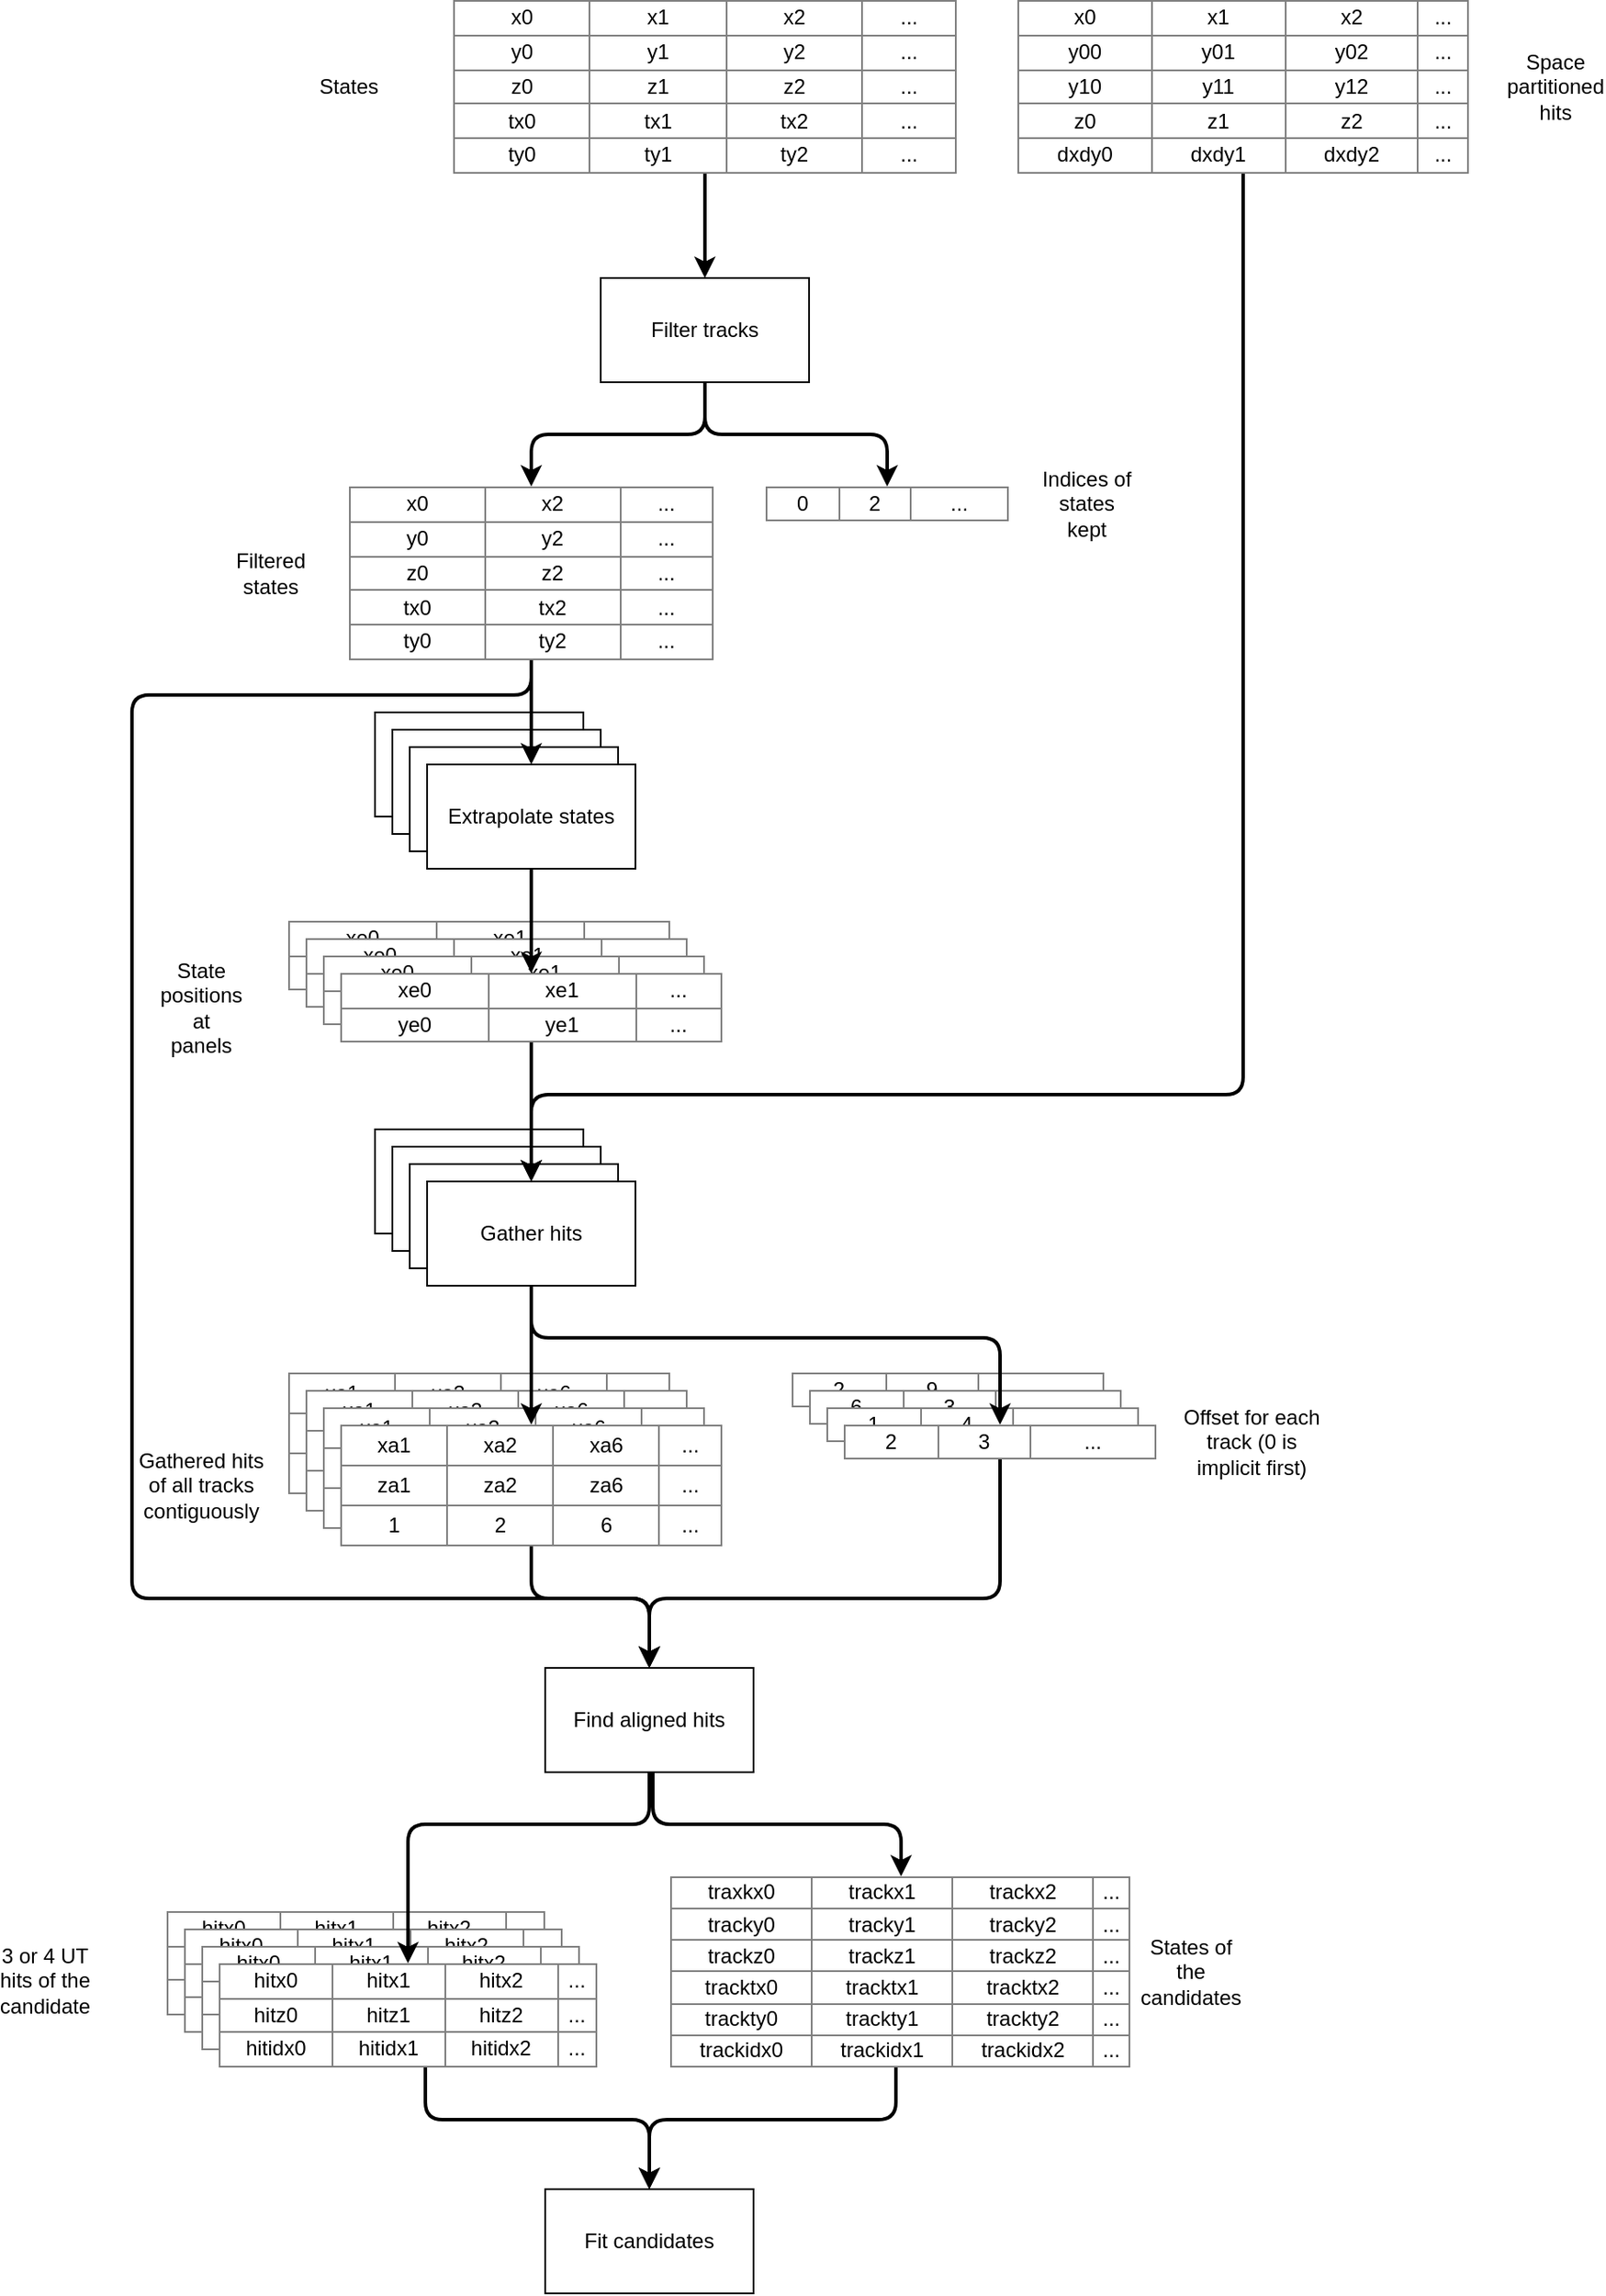 <mxfile version="11.0.5" type="github"><diagram id="eN3qdDdwqG-KMC1jKuXm" name="Page-1"><mxGraphModel dx="2272" dy="806" grid="1" gridSize="10" guides="1" tooltips="1" connect="1" arrows="1" fold="1" page="1" pageScale="1" pageWidth="850" pageHeight="1100" math="0" shadow="0"><root><mxCell id="0"/><mxCell id="1" parent="0"/><mxCell id="G22psH4XV7NMuzqCq_s3-2" value="&lt;table style=&quot;width: 100% ; height: 100% ; border-collapse: collapse&quot; width=&quot;100%&quot; border=&quot;1&quot;&gt;&lt;tbody&gt;&lt;tr&gt;&lt;td&gt;x0&lt;/td&gt;&lt;td&gt;x1&lt;/td&gt;&lt;td&gt;x2&lt;/td&gt;&lt;td&gt;...&lt;br&gt;&lt;/td&gt;&lt;/tr&gt;&lt;tr&gt;&lt;td&gt;y00&lt;/td&gt;&lt;td&gt;y01&lt;/td&gt;&lt;td&gt;y02&lt;/td&gt;&lt;td&gt;...&lt;br&gt;&lt;/td&gt;&lt;/tr&gt;&lt;tr&gt;&lt;td&gt;y10&lt;/td&gt;&lt;td&gt;y11&lt;/td&gt;&lt;td&gt;y12&lt;/td&gt;&lt;td&gt;...&lt;br&gt;&lt;/td&gt;&lt;/tr&gt;&lt;tr&gt;&lt;td&gt;z0&lt;br&gt;&lt;/td&gt;&lt;td&gt;z1&lt;br&gt;&lt;/td&gt;&lt;td&gt;z2&lt;/td&gt;&lt;td&gt;...&lt;br&gt;&lt;/td&gt;&lt;/tr&gt;&lt;tr&gt;&lt;td&gt;dxdy0&lt;br&gt;&lt;/td&gt;&lt;td&gt;dxdy1&lt;br&gt;&lt;/td&gt;&lt;td&gt;dxdy2&lt;/td&gt;&lt;td&gt;...&lt;br&gt;&lt;/td&gt;&lt;/tr&gt;&lt;/tbody&gt;&lt;/table&gt;" style="text;html=1;strokeColor=none;fillColor=none;overflow=fill;align=center;verticalAlign=middle;" vertex="1" parent="1"><mxGeometry x="480" y="80" width="260" height="100" as="geometry"/></mxCell><mxCell id="G22psH4XV7NMuzqCq_s3-3" value="&lt;table style=&quot;width: 100% ; height: 100% ; border-collapse: collapse&quot; width=&quot;100%&quot; border=&quot;1&quot;&gt;&lt;tbody&gt;&lt;tr&gt;&lt;td align=&quot;center&quot;&gt;x0&lt;/td&gt;&lt;td align=&quot;center&quot;&gt;x1&lt;/td&gt;&lt;td align=&quot;center&quot;&gt;x2&lt;/td&gt;&lt;td&gt;...&lt;br&gt;&lt;/td&gt;&lt;/tr&gt;&lt;tr&gt;&lt;td align=&quot;center&quot;&gt;y0&lt;/td&gt;&lt;td align=&quot;center&quot;&gt;y1&lt;/td&gt;&lt;td align=&quot;center&quot;&gt;y2&lt;/td&gt;&lt;td&gt;...&lt;br&gt;&lt;/td&gt;&lt;/tr&gt;&lt;tr&gt;&lt;td align=&quot;center&quot;&gt;z0&lt;/td&gt;&lt;td align=&quot;center&quot;&gt;z1&lt;/td&gt;&lt;td align=&quot;center&quot;&gt;z2&lt;/td&gt;&lt;td&gt;...&lt;br&gt;&lt;/td&gt;&lt;/tr&gt;&lt;tr&gt;&lt;td&gt;tx0&lt;br&gt;&lt;/td&gt;&lt;td&gt;tx1&lt;br&gt;&lt;/td&gt;&lt;td&gt;tx2&lt;br&gt;&lt;/td&gt;&lt;td&gt;...&lt;br&gt;&lt;/td&gt;&lt;/tr&gt;&lt;tr&gt;&lt;td&gt;ty0&lt;br&gt;&lt;/td&gt;&lt;td&gt;ty1&lt;br&gt;&lt;/td&gt;&lt;td&gt;ty2&lt;br&gt;&lt;/td&gt;&lt;td&gt;...&lt;br&gt;&lt;/td&gt;&lt;/tr&gt;&lt;/tbody&gt;&lt;/table&gt;" style="text;html=1;strokeColor=none;fillColor=none;overflow=fill;align=center;" vertex="1" parent="1"><mxGeometry x="155" y="80" width="290" height="100" as="geometry"/></mxCell><mxCell id="G22psH4XV7NMuzqCq_s3-4" value="Filter tracks" style="rounded=0;whiteSpace=wrap;html=1;align=center;" vertex="1" parent="1"><mxGeometry x="240" y="240" width="120" height="60" as="geometry"/></mxCell><mxCell id="G22psH4XV7NMuzqCq_s3-5" value="" style="endArrow=classic;html=1;edgeStyle=orthogonalEdgeStyle;strokeWidth=2;" edge="1" parent="1" source="G22psH4XV7NMuzqCq_s3-3" target="G22psH4XV7NMuzqCq_s3-4"><mxGeometry width="50" height="50" relative="1" as="geometry"><mxPoint x="70" y="470" as="sourcePoint"/><mxPoint x="120" y="420" as="targetPoint"/></mxGeometry></mxCell><mxCell id="G22psH4XV7NMuzqCq_s3-6" value="&lt;table style=&quot;width: 100% ; height: 100% ; border-collapse: collapse&quot; width=&quot;100%&quot; border=&quot;1&quot;&gt;&lt;tbody&gt;&lt;tr&gt;&lt;td align=&quot;center&quot;&gt;x0&lt;/td&gt;&lt;td align=&quot;center&quot;&gt;x2&lt;/td&gt;&lt;td&gt;...&lt;br&gt;&lt;/td&gt;&lt;/tr&gt;&lt;tr&gt;&lt;td align=&quot;center&quot;&gt;y0&lt;/td&gt;&lt;td align=&quot;center&quot;&gt;y2&lt;/td&gt;&lt;td&gt;...&lt;br&gt;&lt;/td&gt;&lt;/tr&gt;&lt;tr&gt;&lt;td align=&quot;center&quot;&gt;z0&lt;/td&gt;&lt;td align=&quot;center&quot;&gt;z2&lt;/td&gt;&lt;td&gt;...&lt;br&gt;&lt;/td&gt;&lt;/tr&gt;&lt;tr&gt;&lt;td&gt;tx0&lt;br&gt;&lt;/td&gt;&lt;td&gt;tx2&lt;br&gt;&lt;/td&gt;&lt;td&gt;...&lt;br&gt;&lt;/td&gt;&lt;/tr&gt;&lt;tr&gt;&lt;td&gt;ty0&lt;br&gt;&lt;/td&gt;&lt;td&gt;ty2&lt;br&gt;&lt;/td&gt;&lt;td&gt;...&lt;br&gt;&lt;/td&gt;&lt;/tr&gt;&lt;/tbody&gt;&lt;/table&gt;" style="text;html=1;strokeColor=none;fillColor=none;overflow=fill;align=center;" vertex="1" parent="1"><mxGeometry x="95" y="360" width="210" height="100" as="geometry"/></mxCell><mxCell id="G22psH4XV7NMuzqCq_s3-7" value="" style="endArrow=classic;html=1;edgeStyle=orthogonalEdgeStyle;strokeWidth=2;" edge="1" parent="1" source="G22psH4XV7NMuzqCq_s3-4" target="G22psH4XV7NMuzqCq_s3-6"><mxGeometry width="50" height="50" relative="1" as="geometry"><mxPoint x="340" y="190" as="sourcePoint"/><mxPoint x="340" y="290" as="targetPoint"/></mxGeometry></mxCell><mxCell id="G22psH4XV7NMuzqCq_s3-8" value="&lt;table style=&quot;width: 100% ; height: 100% ; border-collapse: collapse&quot; width=&quot;100%&quot; border=&quot;1&quot;&gt;&lt;tbody&gt;&lt;tr&gt;&lt;td align=&quot;center&quot;&gt;0&lt;/td&gt;&lt;td align=&quot;center&quot;&gt;2&lt;/td&gt;&lt;td align=&quot;center&quot;&gt;...&lt;/td&gt;&lt;/tr&gt;&lt;/tbody&gt;&lt;/table&gt;" style="text;html=1;strokeColor=none;fillColor=none;overflow=fill;align=center;" vertex="1" parent="1"><mxGeometry x="335" y="360" width="140" height="20" as="geometry"/></mxCell><mxCell id="G22psH4XV7NMuzqCq_s3-9" value="" style="endArrow=classic;html=1;edgeStyle=orthogonalEdgeStyle;strokeWidth=2;" edge="1" parent="1" source="G22psH4XV7NMuzqCq_s3-4" target="G22psH4XV7NMuzqCq_s3-8"><mxGeometry width="50" height="50" relative="1" as="geometry"><mxPoint x="340" y="310" as="sourcePoint"/><mxPoint x="210" y="370" as="targetPoint"/><Array as="points"><mxPoint x="300" y="330"/><mxPoint x="405" y="330"/></Array></mxGeometry></mxCell><mxCell id="G22psH4XV7NMuzqCq_s3-10" value="States" style="text;html=1;strokeColor=none;fillColor=none;align=center;verticalAlign=middle;whiteSpace=wrap;rounded=0;" vertex="1" parent="1"><mxGeometry x="75" y="120" width="40" height="20" as="geometry"/></mxCell><mxCell id="G22psH4XV7NMuzqCq_s3-11" value="Filtered states" style="text;html=1;strokeColor=none;fillColor=none;align=center;verticalAlign=middle;whiteSpace=wrap;rounded=0;" vertex="1" parent="1"><mxGeometry x="30" y="400" width="40" height="20" as="geometry"/></mxCell><mxCell id="G22psH4XV7NMuzqCq_s3-12" value="Indices of states kept" style="text;html=1;strokeColor=none;fillColor=none;align=center;verticalAlign=middle;whiteSpace=wrap;rounded=0;" vertex="1" parent="1"><mxGeometry x="490" y="360" width="60" height="20" as="geometry"/></mxCell><mxCell id="G22psH4XV7NMuzqCq_s3-13" value="Extrapolate states" style="rounded=0;whiteSpace=wrap;html=1;align=center;" vertex="1" parent="1"><mxGeometry x="110" y="490" width="120" height="60" as="geometry"/></mxCell><mxCell id="G22psH4XV7NMuzqCq_s3-14" value="Extrapolate states" style="rounded=0;whiteSpace=wrap;html=1;align=center;" vertex="1" parent="1"><mxGeometry x="120" y="500" width="120" height="60" as="geometry"/></mxCell><mxCell id="G22psH4XV7NMuzqCq_s3-15" value="Extrapolate states" style="rounded=0;whiteSpace=wrap;html=1;align=center;" vertex="1" parent="1"><mxGeometry x="130" y="510" width="120" height="60" as="geometry"/></mxCell><mxCell id="G22psH4XV7NMuzqCq_s3-16" value="Extrapolate states" style="rounded=0;whiteSpace=wrap;html=1;align=center;" vertex="1" parent="1"><mxGeometry x="140" y="520" width="120" height="60" as="geometry"/></mxCell><mxCell id="G22psH4XV7NMuzqCq_s3-17" value="" style="endArrow=classic;html=1;edgeStyle=orthogonalEdgeStyle;strokeWidth=2;" edge="1" parent="1" source="G22psH4XV7NMuzqCq_s3-6" target="G22psH4XV7NMuzqCq_s3-16"><mxGeometry width="50" height="50" relative="1" as="geometry"><mxPoint x="340" y="310" as="sourcePoint"/><mxPoint x="210" y="370" as="targetPoint"/></mxGeometry></mxCell><mxCell id="G22psH4XV7NMuzqCq_s3-18" value="&lt;table style=&quot;width: 100% ; height: 100% ; border-collapse: collapse&quot; width=&quot;100%&quot; border=&quot;1&quot;&gt;&lt;tbody&gt;&lt;tr&gt;&lt;td align=&quot;center&quot;&gt;xe0&lt;/td&gt;&lt;td align=&quot;center&quot;&gt;xe1&lt;/td&gt;&lt;td align=&quot;center&quot;&gt;...&lt;/td&gt;&lt;/tr&gt;&lt;tr&gt;&lt;td align=&quot;center&quot;&gt;ye0&lt;/td&gt;&lt;td align=&quot;center&quot;&gt;ye1&lt;/td&gt;&lt;td align=&quot;center&quot;&gt;...&lt;/td&gt;&lt;/tr&gt;&lt;/tbody&gt;&lt;/table&gt;" style="text;html=1;strokeColor=none;fillColor=#ffffff;overflow=fill;align=center;" vertex="1" parent="1"><mxGeometry x="60" y="610" width="220" height="40" as="geometry"/></mxCell><mxCell id="G22psH4XV7NMuzqCq_s3-19" value="&lt;table style=&quot;width: 100% ; height: 100% ; border-collapse: collapse&quot; width=&quot;100%&quot; border=&quot;1&quot;&gt;&lt;tbody&gt;&lt;tr&gt;&lt;td align=&quot;center&quot;&gt;xe0&lt;/td&gt;&lt;td align=&quot;center&quot;&gt;xe1&lt;/td&gt;&lt;td align=&quot;center&quot;&gt;...&lt;/td&gt;&lt;/tr&gt;&lt;tr&gt;&lt;td align=&quot;center&quot;&gt;ye0&lt;/td&gt;&lt;td align=&quot;center&quot;&gt;ye1&lt;/td&gt;&lt;td align=&quot;center&quot;&gt;...&lt;/td&gt;&lt;/tr&gt;&lt;/tbody&gt;&lt;/table&gt;" style="text;html=1;strokeColor=none;fillColor=#ffffff;overflow=fill;align=center;" vertex="1" parent="1"><mxGeometry x="70" y="620" width="220" height="40" as="geometry"/></mxCell><mxCell id="G22psH4XV7NMuzqCq_s3-20" value="&lt;table style=&quot;width: 100% ; height: 100% ; border-collapse: collapse&quot; width=&quot;100%&quot; border=&quot;1&quot;&gt;&lt;tbody&gt;&lt;tr&gt;&lt;td align=&quot;center&quot;&gt;xe0&lt;/td&gt;&lt;td align=&quot;center&quot;&gt;xe1&lt;/td&gt;&lt;td align=&quot;center&quot;&gt;...&lt;/td&gt;&lt;/tr&gt;&lt;tr&gt;&lt;td align=&quot;center&quot;&gt;ye0&lt;/td&gt;&lt;td align=&quot;center&quot;&gt;ye1&lt;/td&gt;&lt;td align=&quot;center&quot;&gt;...&lt;/td&gt;&lt;/tr&gt;&lt;/tbody&gt;&lt;/table&gt;" style="text;html=1;strokeColor=none;fillColor=#ffffff;overflow=fill;align=center;" vertex="1" parent="1"><mxGeometry x="80" y="630" width="220" height="40" as="geometry"/></mxCell><mxCell id="G22psH4XV7NMuzqCq_s3-21" value="&lt;table style=&quot;width: 100% ; height: 100% ; border-collapse: collapse&quot; width=&quot;100%&quot; border=&quot;1&quot;&gt;&lt;tbody&gt;&lt;tr&gt;&lt;td align=&quot;center&quot;&gt;xe0&lt;/td&gt;&lt;td align=&quot;center&quot;&gt;xe1&lt;/td&gt;&lt;td align=&quot;center&quot;&gt;...&lt;/td&gt;&lt;/tr&gt;&lt;tr&gt;&lt;td align=&quot;center&quot;&gt;ye0&lt;/td&gt;&lt;td align=&quot;center&quot;&gt;ye1&lt;/td&gt;&lt;td align=&quot;center&quot;&gt;...&lt;/td&gt;&lt;/tr&gt;&lt;/tbody&gt;&lt;/table&gt;" style="text;html=1;strokeColor=none;fillColor=#ffffff;overflow=fill;align=center;" vertex="1" parent="1"><mxGeometry x="90" y="640" width="220" height="40" as="geometry"/></mxCell><mxCell id="G22psH4XV7NMuzqCq_s3-22" value="" style="endArrow=classic;html=1;edgeStyle=orthogonalEdgeStyle;strokeWidth=2;" edge="1" parent="1" source="G22psH4XV7NMuzqCq_s3-16" target="G22psH4XV7NMuzqCq_s3-21"><mxGeometry width="50" height="50" relative="1" as="geometry"><mxPoint x="210" y="470" as="sourcePoint"/><mxPoint x="210" y="530" as="targetPoint"/></mxGeometry></mxCell><mxCell id="G22psH4XV7NMuzqCq_s3-24" value="State positions at panels" style="text;html=1;strokeColor=none;fillColor=none;align=center;verticalAlign=middle;whiteSpace=wrap;rounded=0;" vertex="1" parent="1"><mxGeometry x="-10" y="650" width="40" height="20" as="geometry"/></mxCell><mxCell id="G22psH4XV7NMuzqCq_s3-25" value="Gather hits" style="rounded=0;whiteSpace=wrap;html=1;fillColor=#ffffff;align=center;" vertex="1" parent="1"><mxGeometry x="110" y="730" width="120" height="60" as="geometry"/></mxCell><mxCell id="G22psH4XV7NMuzqCq_s3-26" value="Space partitioned hits" style="text;html=1;strokeColor=none;fillColor=none;align=center;verticalAlign=middle;whiteSpace=wrap;rounded=0;" vertex="1" parent="1"><mxGeometry x="770" y="120" width="40" height="20" as="geometry"/></mxCell><mxCell id="G22psH4XV7NMuzqCq_s3-30" value="&lt;table style=&quot;width: 100% ; height: 100% ; border-collapse: collapse&quot; width=&quot;100%&quot; border=&quot;1&quot;&gt;&lt;tbody&gt;&lt;tr&gt;&lt;td align=&quot;center&quot;&gt;xa1&lt;/td&gt;&lt;td align=&quot;center&quot;&gt;xa2&lt;/td&gt;&lt;td align=&quot;center&quot;&gt;xa6&lt;/td&gt;&lt;td&gt;...&lt;/td&gt;&lt;/tr&gt;&lt;tr&gt;&lt;td align=&quot;center&quot;&gt;za1&lt;/td&gt;&lt;td align=&quot;center&quot;&gt;za2&lt;/td&gt;&lt;td align=&quot;center&quot;&gt;za6&lt;/td&gt;&lt;td&gt;...&lt;br&gt;&lt;/td&gt;&lt;/tr&gt;&lt;tr&gt;&lt;td align=&quot;center&quot;&gt;1&lt;/td&gt;&lt;td align=&quot;center&quot;&gt;2&lt;/td&gt;&lt;td align=&quot;center&quot;&gt;6&lt;/td&gt;&lt;td&gt;...&lt;br&gt;&lt;/td&gt;&lt;/tr&gt;&lt;/tbody&gt;&lt;/table&gt;" style="text;html=1;strokeColor=none;fillColor=#ffffff;overflow=fill;align=center;" vertex="1" parent="1"><mxGeometry x="60" y="870" width="220" height="70" as="geometry"/></mxCell><mxCell id="G22psH4XV7NMuzqCq_s3-32" value="&lt;table style=&quot;width: 100% ; height: 100% ; border-collapse: collapse&quot; width=&quot;100%&quot; border=&quot;1&quot;&gt;&lt;tbody&gt;&lt;tr&gt;&lt;td align=&quot;center&quot;&gt;2&lt;/td&gt;&lt;td align=&quot;center&quot;&gt;9&lt;br&gt;&lt;/td&gt;&lt;td align=&quot;center&quot;&gt;...&lt;/td&gt;&lt;/tr&gt;&lt;/tbody&gt;&lt;/table&gt;" style="text;html=1;strokeColor=none;fillColor=#ffffff;overflow=fill;align=center;" vertex="1" parent="1"><mxGeometry x="350" y="870" width="180" height="20" as="geometry"/></mxCell><mxCell id="G22psH4XV7NMuzqCq_s3-33" value="Gathered hits of all tracks contiguously" style="text;html=1;strokeColor=none;fillColor=none;align=center;verticalAlign=middle;whiteSpace=wrap;rounded=0;" vertex="1" parent="1"><mxGeometry x="-30" y="925" width="80" height="20" as="geometry"/></mxCell><mxCell id="G22psH4XV7NMuzqCq_s3-34" value="Offset for each track (0 is implicit first)" style="text;html=1;strokeColor=none;fillColor=none;align=center;verticalAlign=middle;whiteSpace=wrap;rounded=0;" vertex="1" parent="1"><mxGeometry x="570" y="890" width="90" height="40" as="geometry"/></mxCell><mxCell id="G22psH4XV7NMuzqCq_s3-37" value="&lt;table style=&quot;width: 100% ; height: 100% ; border-collapse: collapse&quot; width=&quot;100%&quot; border=&quot;1&quot;&gt;&lt;tbody&gt;&lt;tr&gt;&lt;td align=&quot;center&quot;&gt;6&lt;br&gt;&lt;/td&gt;&lt;td align=&quot;center&quot;&gt;3&lt;/td&gt;&lt;td align=&quot;center&quot;&gt;...&lt;/td&gt;&lt;/tr&gt;&lt;/tbody&gt;&lt;/table&gt;" style="text;html=1;strokeColor=none;fillColor=#ffffff;overflow=fill;align=center;" vertex="1" parent="1"><mxGeometry x="360" y="880" width="180" height="20" as="geometry"/></mxCell><mxCell id="G22psH4XV7NMuzqCq_s3-38" value="&lt;table style=&quot;width: 100% ; height: 100% ; border-collapse: collapse&quot; width=&quot;100%&quot; border=&quot;1&quot;&gt;&lt;tbody&gt;&lt;tr&gt;&lt;td align=&quot;center&quot;&gt;1&lt;/td&gt;&lt;td align=&quot;center&quot;&gt;4&lt;br&gt;&lt;/td&gt;&lt;td align=&quot;center&quot;&gt;...&lt;/td&gt;&lt;/tr&gt;&lt;/tbody&gt;&lt;/table&gt;" style="text;html=1;strokeColor=none;fillColor=#ffffff;overflow=fill;align=center;" vertex="1" parent="1"><mxGeometry x="370" y="890" width="180" height="20" as="geometry"/></mxCell><mxCell id="G22psH4XV7NMuzqCq_s3-39" value="&lt;table style=&quot;width: 100% ; height: 100% ; border-collapse: collapse&quot; width=&quot;100%&quot; border=&quot;1&quot;&gt;&lt;tbody&gt;&lt;tr&gt;&lt;td align=&quot;center&quot;&gt;2&lt;/td&gt;&lt;td align=&quot;center&quot;&gt;3&lt;/td&gt;&lt;td align=&quot;center&quot;&gt;...&lt;/td&gt;&lt;/tr&gt;&lt;/tbody&gt;&lt;/table&gt;" style="text;html=1;strokeColor=none;fillColor=#ffffff;overflow=fill;align=center;" vertex="1" parent="1"><mxGeometry x="380" y="900" width="180" height="20" as="geometry"/></mxCell><mxCell id="G22psH4XV7NMuzqCq_s3-40" value="&lt;table style=&quot;width: 100% ; height: 100% ; border-collapse: collapse&quot; width=&quot;100%&quot; border=&quot;1&quot;&gt;&lt;tbody&gt;&lt;tr&gt;&lt;td align=&quot;center&quot;&gt;xa1&lt;/td&gt;&lt;td align=&quot;center&quot;&gt;xa2&lt;/td&gt;&lt;td align=&quot;center&quot;&gt;xa6&lt;/td&gt;&lt;td&gt;...&lt;/td&gt;&lt;/tr&gt;&lt;tr&gt;&lt;td align=&quot;center&quot;&gt;za1&lt;/td&gt;&lt;td align=&quot;center&quot;&gt;za2&lt;/td&gt;&lt;td align=&quot;center&quot;&gt;za6&lt;/td&gt;&lt;td&gt;...&lt;br&gt;&lt;/td&gt;&lt;/tr&gt;&lt;tr&gt;&lt;td align=&quot;center&quot;&gt;1&lt;/td&gt;&lt;td align=&quot;center&quot;&gt;2&lt;/td&gt;&lt;td align=&quot;center&quot;&gt;6&lt;/td&gt;&lt;td&gt;...&lt;br&gt;&lt;/td&gt;&lt;/tr&gt;&lt;/tbody&gt;&lt;/table&gt;" style="text;html=1;strokeColor=none;fillColor=#ffffff;overflow=fill;align=center;" vertex="1" parent="1"><mxGeometry x="70" y="880" width="220" height="70" as="geometry"/></mxCell><mxCell id="G22psH4XV7NMuzqCq_s3-41" value="&lt;table style=&quot;width: 100% ; height: 100% ; border-collapse: collapse&quot; width=&quot;100%&quot; border=&quot;1&quot;&gt;&lt;tbody&gt;&lt;tr&gt;&lt;td align=&quot;center&quot;&gt;xa1&lt;/td&gt;&lt;td align=&quot;center&quot;&gt;xa2&lt;/td&gt;&lt;td align=&quot;center&quot;&gt;xa6&lt;/td&gt;&lt;td&gt;...&lt;/td&gt;&lt;/tr&gt;&lt;tr&gt;&lt;td align=&quot;center&quot;&gt;za1&lt;/td&gt;&lt;td align=&quot;center&quot;&gt;za2&lt;/td&gt;&lt;td align=&quot;center&quot;&gt;za6&lt;/td&gt;&lt;td&gt;...&lt;br&gt;&lt;/td&gt;&lt;/tr&gt;&lt;tr&gt;&lt;td align=&quot;center&quot;&gt;1&lt;/td&gt;&lt;td align=&quot;center&quot;&gt;2&lt;/td&gt;&lt;td align=&quot;center&quot;&gt;6&lt;/td&gt;&lt;td&gt;...&lt;br&gt;&lt;/td&gt;&lt;/tr&gt;&lt;/tbody&gt;&lt;/table&gt;" style="text;html=1;strokeColor=none;fillColor=#ffffff;overflow=fill;align=center;" vertex="1" parent="1"><mxGeometry x="80" y="890" width="220" height="70" as="geometry"/></mxCell><mxCell id="G22psH4XV7NMuzqCq_s3-42" value="&lt;table style=&quot;width: 100% ; height: 100% ; border-collapse: collapse&quot; width=&quot;100%&quot; border=&quot;1&quot;&gt;&lt;tbody&gt;&lt;tr&gt;&lt;td align=&quot;center&quot;&gt;xa1&lt;/td&gt;&lt;td align=&quot;center&quot;&gt;xa2&lt;/td&gt;&lt;td align=&quot;center&quot;&gt;xa6&lt;/td&gt;&lt;td&gt;...&lt;/td&gt;&lt;/tr&gt;&lt;tr&gt;&lt;td align=&quot;center&quot;&gt;za1&lt;/td&gt;&lt;td align=&quot;center&quot;&gt;za2&lt;/td&gt;&lt;td align=&quot;center&quot;&gt;za6&lt;/td&gt;&lt;td&gt;...&lt;br&gt;&lt;/td&gt;&lt;/tr&gt;&lt;tr&gt;&lt;td align=&quot;center&quot;&gt;1&lt;/td&gt;&lt;td align=&quot;center&quot;&gt;2&lt;/td&gt;&lt;td align=&quot;center&quot;&gt;6&lt;/td&gt;&lt;td&gt;...&lt;br&gt;&lt;/td&gt;&lt;/tr&gt;&lt;/tbody&gt;&lt;/table&gt;" style="text;html=1;strokeColor=none;fillColor=#ffffff;overflow=fill;align=center;" vertex="1" parent="1"><mxGeometry x="90" y="900" width="220" height="70" as="geometry"/></mxCell><mxCell id="G22psH4XV7NMuzqCq_s3-46" value="Gather hits" style="rounded=0;whiteSpace=wrap;html=1;fillColor=#ffffff;align=center;" vertex="1" parent="1"><mxGeometry x="120" y="740" width="120" height="60" as="geometry"/></mxCell><mxCell id="G22psH4XV7NMuzqCq_s3-47" value="Gather hits" style="rounded=0;whiteSpace=wrap;html=1;fillColor=#ffffff;align=center;" vertex="1" parent="1"><mxGeometry x="130" y="750" width="120" height="60" as="geometry"/></mxCell><mxCell id="G22psH4XV7NMuzqCq_s3-48" value="Gather hits" style="rounded=0;whiteSpace=wrap;html=1;fillColor=#ffffff;align=center;" vertex="1" parent="1"><mxGeometry x="140" y="760" width="120" height="60" as="geometry"/></mxCell><mxCell id="G22psH4XV7NMuzqCq_s3-29" value="" style="endArrow=classic;html=1;edgeStyle=orthogonalEdgeStyle;strokeWidth=2;" edge="1" parent="1" source="G22psH4XV7NMuzqCq_s3-2" target="G22psH4XV7NMuzqCq_s3-48"><mxGeometry width="50" height="50" relative="1" as="geometry"><mxPoint x="220" y="600" as="sourcePoint"/><mxPoint x="320" y="760" as="targetPoint"/><Array as="points"><mxPoint x="610" y="710"/><mxPoint x="200" y="710"/></Array></mxGeometry></mxCell><mxCell id="G22psH4XV7NMuzqCq_s3-28" value="" style="endArrow=classic;html=1;edgeStyle=orthogonalEdgeStyle;strokeWidth=2;" edge="1" parent="1" source="G22psH4XV7NMuzqCq_s3-21" target="G22psH4XV7NMuzqCq_s3-48"><mxGeometry width="50" height="50" relative="1" as="geometry"><mxPoint x="210" y="590" as="sourcePoint"/><mxPoint x="210" y="650" as="targetPoint"/></mxGeometry></mxCell><mxCell id="G22psH4XV7NMuzqCq_s3-50" value="" style="endArrow=classic;html=1;edgeStyle=orthogonalEdgeStyle;strokeWidth=2;" edge="1" parent="1" source="G22psH4XV7NMuzqCq_s3-48" target="G22psH4XV7NMuzqCq_s3-42"><mxGeometry width="50" height="50" relative="1" as="geometry"><mxPoint x="210" y="690" as="sourcePoint"/><mxPoint x="210" y="770" as="targetPoint"/></mxGeometry></mxCell><mxCell id="G22psH4XV7NMuzqCq_s3-51" value="" style="endArrow=classic;html=1;edgeStyle=orthogonalEdgeStyle;strokeWidth=2;" edge="1" parent="1" source="G22psH4XV7NMuzqCq_s3-48" target="G22psH4XV7NMuzqCq_s3-39"><mxGeometry width="50" height="50" relative="1" as="geometry"><mxPoint x="210" y="830" as="sourcePoint"/><mxPoint x="210" y="910" as="targetPoint"/><Array as="points"><mxPoint x="200" y="850"/><mxPoint x="470" y="850"/></Array></mxGeometry></mxCell><mxCell id="G22psH4XV7NMuzqCq_s3-53" value="Find aligned hits" style="rounded=0;whiteSpace=wrap;html=1;fillColor=#ffffff;align=center;" vertex="1" parent="1"><mxGeometry x="208" y="1040" width="120" height="60" as="geometry"/></mxCell><mxCell id="G22psH4XV7NMuzqCq_s3-54" value="" style="endArrow=classic;html=1;edgeStyle=orthogonalEdgeStyle;strokeWidth=2;" edge="1" parent="1" source="G22psH4XV7NMuzqCq_s3-42" target="G22psH4XV7NMuzqCq_s3-53"><mxGeometry width="50" height="50" relative="1" as="geometry"><mxPoint x="210" y="830" as="sourcePoint"/><mxPoint x="420" y="1000" as="targetPoint"/><Array as="points"><mxPoint x="200" y="1000"/><mxPoint x="268" y="1000"/></Array></mxGeometry></mxCell><mxCell id="G22psH4XV7NMuzqCq_s3-55" value="" style="endArrow=classic;html=1;edgeStyle=orthogonalEdgeStyle;strokeWidth=2;" edge="1" parent="1" source="G22psH4XV7NMuzqCq_s3-39" target="G22psH4XV7NMuzqCq_s3-53"><mxGeometry width="50" height="50" relative="1" as="geometry"><mxPoint x="210" y="980" as="sourcePoint"/><mxPoint x="310" y="1050" as="targetPoint"/><Array as="points"><mxPoint x="470" y="1000"/><mxPoint x="268" y="1000"/></Array></mxGeometry></mxCell><mxCell id="G22psH4XV7NMuzqCq_s3-56" value="" style="endArrow=classic;html=1;edgeStyle=orthogonalEdgeStyle;strokeWidth=2;" edge="1" parent="1" source="G22psH4XV7NMuzqCq_s3-6" target="G22psH4XV7NMuzqCq_s3-53"><mxGeometry width="50" height="50" relative="1" as="geometry"><mxPoint x="480" y="930" as="sourcePoint"/><mxPoint x="310" y="1050" as="targetPoint"/><Array as="points"><mxPoint x="200" y="480"/><mxPoint x="-30" y="480"/><mxPoint x="-30" y="1000"/><mxPoint x="268" y="1000"/></Array></mxGeometry></mxCell><mxCell id="G22psH4XV7NMuzqCq_s3-57" value="&lt;table style=&quot;width: 100% ; height: 100% ; border-collapse: collapse&quot; width=&quot;100%&quot; border=&quot;1&quot;&gt;&lt;tbody&gt;&lt;tr&gt;&lt;td align=&quot;center&quot;&gt;hitx0&lt;/td&gt;&lt;td align=&quot;center&quot;&gt;hitx1&lt;/td&gt;&lt;td align=&quot;center&quot;&gt;hitx2&lt;/td&gt;&lt;td&gt;...&lt;br&gt;&lt;/td&gt;&lt;/tr&gt;&lt;tr&gt;&lt;td align=&quot;center&quot;&gt;hitz0&lt;/td&gt;&lt;td align=&quot;center&quot;&gt;hitz1&lt;/td&gt;&lt;td align=&quot;center&quot;&gt;hitz2&lt;/td&gt;&lt;td&gt;...&lt;br&gt;&lt;/td&gt;&lt;/tr&gt;&lt;tr&gt;&lt;td align=&quot;center&quot;&gt;hitidx0&lt;/td&gt;&lt;td align=&quot;center&quot;&gt;hitidx1&lt;br&gt;&lt;/td&gt;&lt;td align=&quot;center&quot;&gt;hitidx2&lt;/td&gt;&lt;td&gt;...&lt;br&gt;&lt;/td&gt;&lt;/tr&gt;&lt;/tbody&gt;&lt;/table&gt;" style="text;html=1;strokeColor=none;fillColor=#ffffff;overflow=fill;align=center;" vertex="1" parent="1"><mxGeometry x="-10" y="1180" width="218" height="60" as="geometry"/></mxCell><mxCell id="G22psH4XV7NMuzqCq_s3-59" value="&lt;table style=&quot;width: 100% ; height: 100% ; border-collapse: collapse&quot; width=&quot;100%&quot; border=&quot;1&quot;&gt;&lt;tbody&gt;&lt;tr&gt;&lt;td align=&quot;center&quot;&gt;traxkx0&lt;/td&gt;&lt;td align=&quot;center&quot;&gt;trackx1&lt;/td&gt;&lt;td align=&quot;center&quot;&gt;trackx2&lt;/td&gt;&lt;td&gt;...&lt;br&gt;&lt;/td&gt;&lt;/tr&gt;&lt;tr&gt;&lt;td align=&quot;center&quot;&gt;tracky0&lt;/td&gt;&lt;td align=&quot;center&quot;&gt;tracky1&lt;/td&gt;&lt;td align=&quot;center&quot;&gt;tracky2&lt;br&gt;&lt;/td&gt;&lt;td&gt;...&lt;br&gt;&lt;/td&gt;&lt;/tr&gt;&lt;tr&gt;&lt;td align=&quot;center&quot;&gt;trackz0&lt;br&gt;&lt;/td&gt;&lt;td align=&quot;center&quot;&gt;trackz1&lt;br&gt;&lt;/td&gt;&lt;td align=&quot;center&quot;&gt;trackz2&lt;br&gt;&lt;/td&gt;&lt;td&gt;...&lt;br&gt;&lt;/td&gt;&lt;/tr&gt;&lt;tr&gt;&lt;td&gt;tracktx0&lt;br&gt;&lt;/td&gt;&lt;td&gt;tracktx1&lt;br&gt;&lt;/td&gt;&lt;td&gt;tracktx2&lt;br&gt;&lt;/td&gt;&lt;td&gt;...&lt;br&gt;&lt;/td&gt;&lt;/tr&gt;&lt;tr&gt;&lt;td&gt;trackty0&lt;br&gt;&lt;/td&gt;&lt;td&gt;trackty1&lt;br&gt;&lt;/td&gt;&lt;td&gt;trackty2&lt;br&gt;&lt;/td&gt;&lt;td&gt;...&lt;br&gt;&lt;/td&gt;&lt;/tr&gt;&lt;tr&gt;&lt;td&gt;trackidx0&lt;br&gt;&lt;/td&gt;&lt;td&gt;trackidx1&lt;br&gt;&lt;/td&gt;&lt;td&gt;trackidx2&lt;br&gt;&lt;/td&gt;&lt;td&gt;...&lt;br&gt;&lt;/td&gt;&lt;/tr&gt;&lt;/tbody&gt;&lt;/table&gt;" style="text;html=1;strokeColor=none;fillColor=#ffffff;overflow=fill;align=center;" vertex="1" parent="1"><mxGeometry x="280" y="1160" width="265" height="110" as="geometry"/></mxCell><mxCell id="G22psH4XV7NMuzqCq_s3-60" value="&lt;table style=&quot;width: 100% ; height: 100% ; border-collapse: collapse&quot; width=&quot;100%&quot; border=&quot;1&quot;&gt;&lt;tbody&gt;&lt;tr&gt;&lt;td align=&quot;center&quot;&gt;hitx0&lt;/td&gt;&lt;td align=&quot;center&quot;&gt;hitx1&lt;/td&gt;&lt;td align=&quot;center&quot;&gt;hitx2&lt;/td&gt;&lt;td&gt;...&lt;br&gt;&lt;/td&gt;&lt;/tr&gt;&lt;tr&gt;&lt;td align=&quot;center&quot;&gt;hitz0&lt;/td&gt;&lt;td align=&quot;center&quot;&gt;hitz1&lt;/td&gt;&lt;td align=&quot;center&quot;&gt;hitz2&lt;/td&gt;&lt;td&gt;...&lt;br&gt;&lt;/td&gt;&lt;/tr&gt;&lt;tr&gt;&lt;td align=&quot;center&quot;&gt;hitidx0&lt;/td&gt;&lt;td align=&quot;center&quot;&gt;hitidx1&lt;br&gt;&lt;/td&gt;&lt;td align=&quot;center&quot;&gt;hitidx2&lt;/td&gt;&lt;td&gt;...&lt;br&gt;&lt;/td&gt;&lt;/tr&gt;&lt;/tbody&gt;&lt;/table&gt;" style="text;html=1;strokeColor=none;fillColor=#ffffff;overflow=fill;align=center;" vertex="1" parent="1"><mxGeometry y="1190" width="218" height="60" as="geometry"/></mxCell><mxCell id="G22psH4XV7NMuzqCq_s3-61" value="&lt;table style=&quot;width: 100% ; height: 100% ; border-collapse: collapse&quot; width=&quot;100%&quot; border=&quot;1&quot;&gt;&lt;tbody&gt;&lt;tr&gt;&lt;td align=&quot;center&quot;&gt;hitx0&lt;/td&gt;&lt;td align=&quot;center&quot;&gt;hitx1&lt;/td&gt;&lt;td align=&quot;center&quot;&gt;hitx2&lt;/td&gt;&lt;td&gt;...&lt;br&gt;&lt;/td&gt;&lt;/tr&gt;&lt;tr&gt;&lt;td align=&quot;center&quot;&gt;hitz0&lt;/td&gt;&lt;td align=&quot;center&quot;&gt;hitz1&lt;/td&gt;&lt;td align=&quot;center&quot;&gt;hitz2&lt;/td&gt;&lt;td&gt;...&lt;br&gt;&lt;/td&gt;&lt;/tr&gt;&lt;tr&gt;&lt;td align=&quot;center&quot;&gt;hitidx0&lt;/td&gt;&lt;td align=&quot;center&quot;&gt;hitidx1&lt;br&gt;&lt;/td&gt;&lt;td align=&quot;center&quot;&gt;hitidx2&lt;/td&gt;&lt;td&gt;...&lt;br&gt;&lt;/td&gt;&lt;/tr&gt;&lt;/tbody&gt;&lt;/table&gt;" style="text;html=1;strokeColor=none;fillColor=#ffffff;overflow=fill;align=center;" vertex="1" parent="1"><mxGeometry x="10" y="1200" width="218" height="60" as="geometry"/></mxCell><mxCell id="G22psH4XV7NMuzqCq_s3-62" value="&lt;table style=&quot;width: 100% ; height: 100% ; border-collapse: collapse&quot; width=&quot;100%&quot; border=&quot;1&quot;&gt;&lt;tbody&gt;&lt;tr&gt;&lt;td align=&quot;center&quot;&gt;hitx0&lt;/td&gt;&lt;td align=&quot;center&quot;&gt;hitx1&lt;/td&gt;&lt;td align=&quot;center&quot;&gt;hitx2&lt;/td&gt;&lt;td&gt;...&lt;br&gt;&lt;/td&gt;&lt;/tr&gt;&lt;tr&gt;&lt;td align=&quot;center&quot;&gt;hitz0&lt;/td&gt;&lt;td align=&quot;center&quot;&gt;hitz1&lt;/td&gt;&lt;td align=&quot;center&quot;&gt;hitz2&lt;/td&gt;&lt;td&gt;...&lt;br&gt;&lt;/td&gt;&lt;/tr&gt;&lt;tr&gt;&lt;td align=&quot;center&quot;&gt;hitidx0&lt;/td&gt;&lt;td align=&quot;center&quot;&gt;hitidx1&lt;br&gt;&lt;/td&gt;&lt;td align=&quot;center&quot;&gt;hitidx2&lt;/td&gt;&lt;td&gt;...&lt;br&gt;&lt;/td&gt;&lt;/tr&gt;&lt;/tbody&gt;&lt;/table&gt;" style="text;html=1;strokeColor=none;fillColor=#ffffff;overflow=fill;align=center;" vertex="1" parent="1"><mxGeometry x="20" y="1210" width="218" height="60" as="geometry"/></mxCell><mxCell id="G22psH4XV7NMuzqCq_s3-63" value="" style="endArrow=classic;html=1;edgeStyle=orthogonalEdgeStyle;strokeWidth=2;" edge="1" parent="1" source="G22psH4XV7NMuzqCq_s3-53" target="G22psH4XV7NMuzqCq_s3-62"><mxGeometry width="50" height="50" relative="1" as="geometry"><mxPoint x="480" y="1000" as="sourcePoint"/><mxPoint x="310" y="1140" as="targetPoint"/><Array as="points"><mxPoint x="268" y="1130"/><mxPoint x="129" y="1130"/></Array></mxGeometry></mxCell><mxCell id="G22psH4XV7NMuzqCq_s3-64" value="" style="endArrow=classic;html=1;edgeStyle=orthogonalEdgeStyle;strokeWidth=2;" edge="1" parent="1" source="G22psH4XV7NMuzqCq_s3-53" target="G22psH4XV7NMuzqCq_s3-59"><mxGeometry width="50" height="50" relative="1" as="geometry"><mxPoint x="310" y="1110" as="sourcePoint"/><mxPoint x="139" y="1220" as="targetPoint"/><Array as="points"><mxPoint x="270" y="1130"/><mxPoint x="413" y="1130"/></Array></mxGeometry></mxCell><mxCell id="G22psH4XV7NMuzqCq_s3-65" value="3 or 4 UT hits of the candidate" style="text;html=1;strokeColor=none;fillColor=none;align=center;verticalAlign=middle;whiteSpace=wrap;rounded=0;" vertex="1" parent="1"><mxGeometry x="-100" y="1210" width="40" height="20" as="geometry"/></mxCell><mxCell id="G22psH4XV7NMuzqCq_s3-66" value="States of the candidates" style="text;html=1;strokeColor=none;fillColor=none;align=center;verticalAlign=middle;whiteSpace=wrap;rounded=0;" vertex="1" parent="1"><mxGeometry x="560" y="1205" width="40" height="20" as="geometry"/></mxCell><mxCell id="G22psH4XV7NMuzqCq_s3-67" value="Fit candidates" style="rounded=0;whiteSpace=wrap;html=1;fillColor=#ffffff;align=center;" vertex="1" parent="1"><mxGeometry x="208" y="1340" width="120" height="60" as="geometry"/></mxCell><mxCell id="G22psH4XV7NMuzqCq_s3-68" value="" style="endArrow=classic;html=1;edgeStyle=orthogonalEdgeStyle;strokeWidth=2;" edge="1" parent="1" source="G22psH4XV7NMuzqCq_s3-62" target="G22psH4XV7NMuzqCq_s3-67"><mxGeometry width="50" height="50" relative="1" as="geometry"><mxPoint x="278" y="1110" as="sourcePoint"/><mxPoint x="139" y="1220" as="targetPoint"/><Array as="points"><mxPoint x="139" y="1300"/><mxPoint x="268" y="1300"/></Array></mxGeometry></mxCell><mxCell id="G22psH4XV7NMuzqCq_s3-69" value="" style="endArrow=classic;html=1;edgeStyle=orthogonalEdgeStyle;strokeWidth=2;" edge="1" parent="1" source="G22psH4XV7NMuzqCq_s3-59" target="G22psH4XV7NMuzqCq_s3-67"><mxGeometry width="50" height="50" relative="1" as="geometry"><mxPoint x="149" y="1280" as="sourcePoint"/><mxPoint x="278" y="1350" as="targetPoint"/><Array as="points"><mxPoint x="410" y="1300"/><mxPoint x="268" y="1300"/></Array></mxGeometry></mxCell></root></mxGraphModel></diagram></mxfile>